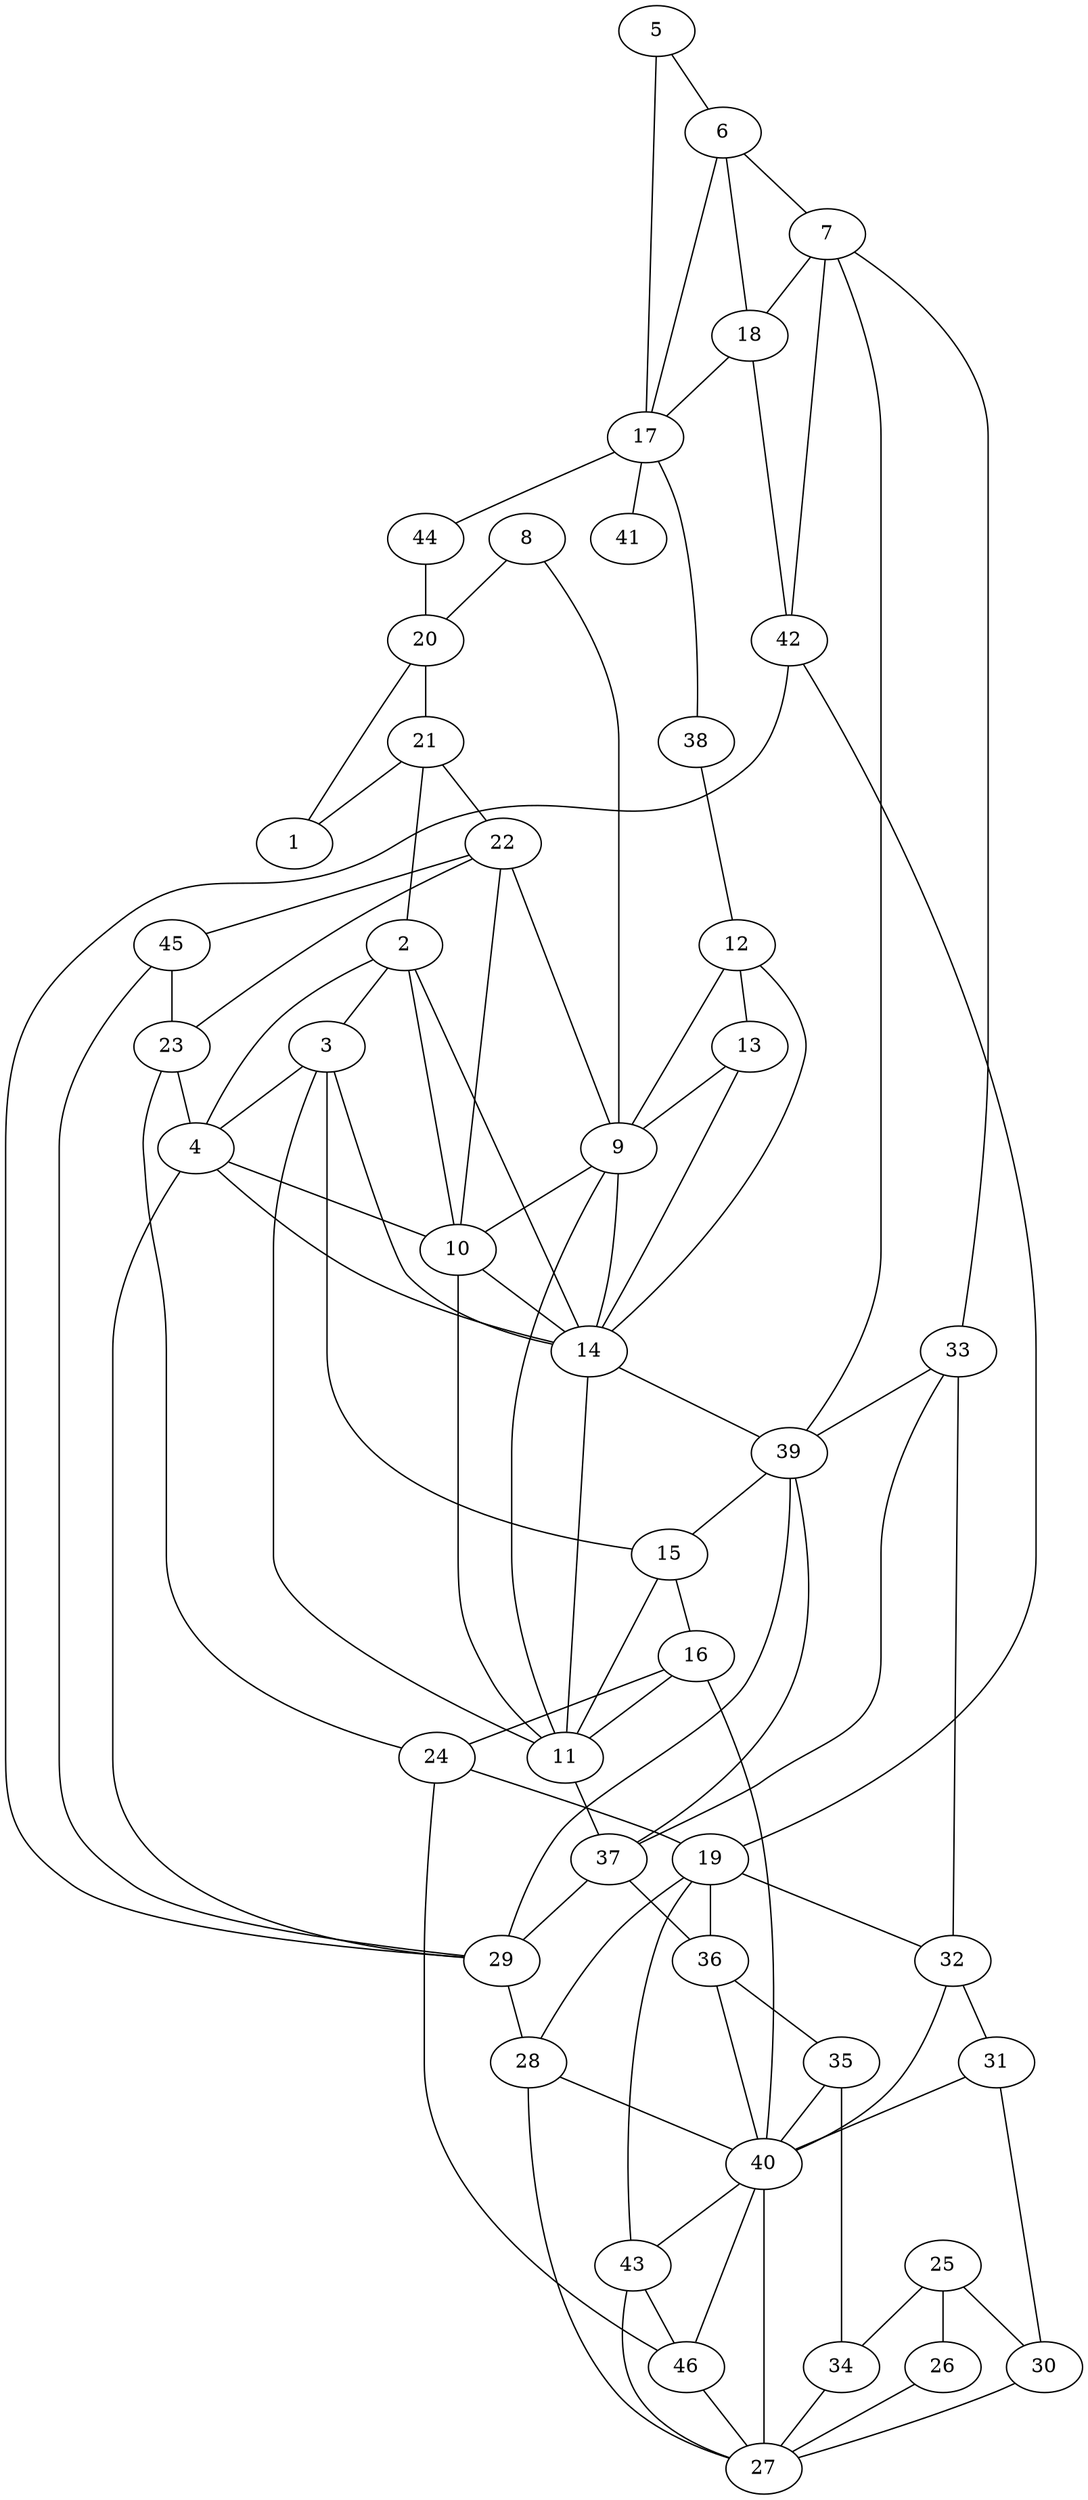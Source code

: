 graph pdb1b2u {
	1	 [aaLength=11,
		sequence=FDGVADYLQTY,
		type=0];
	2	 [aaLength=7,
		sequence=ASEAQAL,
		type=0];
	3	 [aaLength=3,
		sequence=ASK,
		type=0];
	2 -- 3	 [distance0="3.0",
		frequency=1,
		type0=4];
	4	 [aaLength=4,
		sequence=LADV,
		type=0];
	2 -- 4	 [distance0="15.72257",
		frequency=1,
		type0=2];
	10	 [aaLength=3,
		sequence=ASK,
		type=0];
	2 -- 10	 [distance0="16.50169",
		frequency=1,
		type0=3];
	14	 [aaLength=10,
		sequence=LAALWDCLTG,
		type=0];
	2 -- 14	 [distance0="14.86892",
		frequency=1,
		type0=1];
	3 -- 4	 [distance0="11.17854",
		distance1="2.0",
		frequency=2,
		type0=3,
		type1=4];
	3 -- 14	 [distance0="8.60893",
		frequency=1,
		type0=1];
	4 -- 10	 [distance0="9.814036",
		frequency=1,
		type0=1];
	4 -- 14	 [distance0="10.50045",
		frequency=1,
		type0=2];
	29	 [aaLength=5,
		sequence=GGDIF,
		type=1];
	4 -- 29	 [distance0="6.0",
		frequency=1,
		type0=4];
	5	 [aaLength=11,
		sequence=FDGVADYLQTY,
		type=0];
	6	 [aaLength=7,
		sequence=ASEAQAL,
		type=0];
	5 -- 6	 [distance0="9.0",
		frequency=1,
		type0=4];
	17	 [aaLength=12,
		sequence=ISDLHQTLKKEL,
		type=0];
	5 -- 17	 [distance0="22.64748",
		frequency=1,
		type0=3];
	7	 [aaLength=4,
		sequence=LADV,
		type=0];
	6 -- 7	 [distance0="17.19257",
		distance1="8.0",
		frequency=2,
		type0=2,
		type1=4];
	6 -- 17	 [distance0="22.32939",
		frequency=1,
		type0=3];
	18	 [aaLength=10,
		sequence=LAALWDCLTG,
		type=0];
	6 -- 18	 [distance0="11.54485",
		frequency=1,
		type0=1];
	7 -- 18	 [distance0="11.3804",
		frequency=1,
		type0=1];
	33	 [aaLength=5,
		sequence=GGDIF,
		type=1];
	7 -- 33	 [distance0="6.0",
		frequency=1,
		type0=4];
	39	 [aaLength=6,
		sequence=LVLEWR,
		type=1];
	7 -- 39	 [distance0="14.10377",
		frequency=1,
		type0=2];
	42	 [aaLength=6,
		sequence=LVLEWR,
		type=1];
	7 -- 42	 [distance0="14.10377",
		frequency=1,
		type0=3];
	8	 [aaLength=11,
		sequence=FDGVADYLQTY,
		type=0];
	9	 [aaLength=7,
		sequence=ASEAQAL,
		type=0];
	8 -- 9	 [distance0="9.0",
		frequency=1,
		type0=4];
	20	 [aaLength=3,
		sequence=GEQ,
		type=0];
	8 -- 20	 [distance0="20.27065",
		frequency=1,
		type0=3];
	11	 [aaLength=4,
		sequence=LADV,
		type=0];
	9 -- 11	 [distance0="17.17147",
		frequency=1,
		type0=3];
	9 -- 10	 [distance0="15.22805",
		distance1="3.0",
		frequency=2,
		type0=2,
		type1=4];
	9 -- 14	 [distance0="15.06199",
		frequency=1,
		type0=1];
	10 -- 14	 [distance0="2.646604",
		frequency=1,
		type0=1];
	11 -- 3	 [distance0="12.65194",
		frequency=1,
		type0=3];
	11 -- 10	 [distance0="7.692645",
		frequency=1,
		type0=1];
	11 -- 14	 [distance0="9.290763",
		frequency=1,
		type0=2];
	37	 [aaLength=5,
		sequence=GGDIF,
		type=1];
	11 -- 37	 [distance0="6.0",
		frequency=1,
		type0=4];
	12	 [aaLength=3,
		sequence=GEQ,
		type=0];
	12 -- 9	 [distance0="28.81193",
		frequency=1,
		type0=2];
	13	 [aaLength=11,
		sequence=ISDLHQTLKKE,
		type=0];
	12 -- 13	 [distance0="10.29846",
		distance1="3.0",
		frequency=2,
		type0=1,
		type1=4];
	12 -- 14	 [distance0="34.39924",
		frequency=1,
		type0=3];
	13 -- 9	 [distance0="18.59498",
		frequency=1,
		type0=2];
	13 -- 14	 [distance0="25.79565",
		distance1="10.0",
		frequency=2,
		type0=3,
		type1=4];
	14 -- 39	 [distance0="5.0",
		frequency=1,
		type0=4];
	15	 [aaLength=6,
		sequence=FEQSKQ,
		type=0];
	15 -- 11	 [distance0="20.29276",
		frequency=1,
		type0=2];
	15 -- 3	 [distance0="25.83981",
		frequency=1,
		type0=3];
	16	 [aaLength=14,
		sequence=GAESVLQVFREAKA,
		type=0];
	15 -- 16	 [distance0="18.9129",
		distance1="4.0",
		frequency=2,
		type0=1,
		type1=4];
	16 -- 11	 [distance0="25.88836",
		frequency=1,
		type0=3];
	24	 [aaLength=15,
		sequence=GAESVLQVFREAKAE,
		type=0];
	16 -- 24	 [distance0="22.28637",
		frequency=1,
		type0=2];
	40	 [aaLength=5,
		sequence=ITIIL,
		type=1];
	16 -- 40	 [distance0="4.0",
		frequency=1,
		type0=4];
	38	 [aaLength=6,
		sequence=KKAVIN,
		type=1];
	17 -- 38	 [distance0="18.85562",
		frequency=1,
		type0=3];
	41	 [aaLength=4,
		sequence=AVIN,
		type=1];
	17 -- 41	 [distance0="17.65033",
		frequency=1,
		type0=1];
	44	 [aaLength=5,
		sequence=KAVIN,
		type=1];
	17 -- 44	 [distance0="18.23552",
		frequency=1,
		type0=2];
	18 -- 17	 [distance0="24.60383",
		frequency=1,
		type0=3];
	18 -- 42	 [distance0="5.0",
		frequency=1,
		type0=4];
	19	 [aaLength=14,
		sequence=AESVLQVFREAKAE,
		type=0];
	28	 [aaLength=5,
		sequence=WREAD,
		type=1];
	19 -- 28	 [distance0="21.94378",
		frequency=1,
		type0=1];
	32	 [aaLength=5,
		sequence=WREAD,
		type=1];
	19 -- 32	 [distance0="21.94378",
		frequency=1,
		type0=2];
	36	 [aaLength=5,
		sequence=WREAD,
		type=1];
	19 -- 36	 [distance0="21.94378",
		frequency=1,
		type0=3];
	43	 [aaLength=6,
		sequence=ITIILS,
		type=1];
	19 -- 43	 [distance0="3.0",
		frequency=1,
		type0=4];
	20 -- 1	 [distance0="14.51823",
		frequency=1,
		type0=2];
	21	 [aaLength=11,
		sequence=ISDLHQTLKKE,
		type=0];
	20 -- 21	 [distance0="7.849613",
		distance1="3.0",
		frequency=2,
		type0=1,
		type1=4];
	21 -- 1	 [distance0="17.12975",
		frequency=1,
		type0=2];
	21 -- 2	 [distance0="17.69235",
		frequency=1,
		type0=3];
	22	 [aaLength=10,
		sequence=LAALWDCLTG,
		type=0];
	21 -- 22	 [distance0="10.0",
		frequency=1,
		type0=4];
	22 -- 9	 [distance0="17.24049",
		frequency=1,
		type0=3];
	22 -- 10	 [distance0="14.59113",
		frequency=1,
		type0=1];
	45	 [aaLength=6,
		sequence=LVLEWR,
		type=1];
	22 -- 45	 [distance0="5.0",
		frequency=1,
		type0=4];
	23	 [aaLength=6,
		sequence=FEQSKQ,
		type=0];
	23 -- 4	 [distance0="26.79875",
		frequency=1,
		type0=3];
	23 -- 22	 [distance0="26.33221",
		frequency=1,
		type0=2];
	23 -- 24	 [distance0="16.96264",
		distance1="4.0",
		frequency=2,
		type0=1,
		type1=4];
	24 -- 19	 [distance0="29.90675",
		frequency=1,
		type0=3];
	46	 [aaLength=5,
		sequence=ITIIL,
		type=1];
	24 -- 46	 [distance0="3.0",
		frequency=1,
		type0=4];
	25	 [aaLength=4,
		sequence=TKIR,
		type=1];
	26	 [aaLength=4,
		sequence=IYKT,
		type=1];
	25 -- 26	 [distance0="11.0",
		frequency=1,
		type0=1];
	30	 [aaLength=4,
		sequence=IYKT,
		type=1];
	25 -- 30	 [distance0="11.0",
		frequency=1,
		type0=2];
	34	 [aaLength=4,
		sequence=IYKT,
		type=1];
	25 -- 34	 [distance0="11.0",
		frequency=1,
		type0=3];
	27	 [aaLength=5,
		sequence=RILYS,
		type=1];
	26 -- 27	 [distance0="9.0",
		frequency=1,
		type0=3];
	27 -- 40	 [distance0="2.0",
		frequency=1,
		type0=3];
	28 -- 27	 [distance0="11.0",
		frequency=1,
		type0=4];
	28 -- 40	 [distance0="14.0",
		frequency=1,
		type0=3];
	29 -- 28	 [distance0="14.0",
		frequency=1,
		type0=4];
	29 -- 39	 [distance0="2.0",
		frequency=1,
		type0=3];
	30 -- 27	 [distance0="9.0",
		frequency=1,
		type0=3];
	31	 [aaLength=5,
		sequence=RILYS,
		type=1];
	31 -- 30	 [distance0="4.0",
		frequency=1,
		type0=4];
	31 -- 40	 [distance0="2.0",
		frequency=1,
		type0=3];
	32 -- 31	 [distance0="11.0",
		frequency=1,
		type0=4];
	32 -- 40	 [distance0="14.0",
		frequency=1,
		type0=3];
	33 -- 32	 [distance0="14.0",
		frequency=1,
		type0=4];
	33 -- 37	 [distance0="0.0",
		frequency=1,
		type0=2];
	33 -- 39	 [distance0="2.0",
		frequency=1,
		type0=3];
	34 -- 27	 [distance0="9.0",
		frequency=1,
		type0=3];
	35	 [aaLength=5,
		sequence=RILYS,
		type=1];
	35 -- 34	 [distance0="4.0",
		frequency=1,
		type0=4];
	35 -- 40	 [distance0="2.0",
		frequency=1,
		type0=3];
	36 -- 35	 [distance0="11.0",
		frequency=1,
		type0=4];
	36 -- 40	 [distance0="14.0",
		frequency=1,
		type0=3];
	37 -- 29	 [distance0="0.0",
		frequency=1,
		type0=1];
	37 -- 36	 [distance0="14.0",
		frequency=1,
		type0=4];
	37 -- 39	 [distance0="2.0",
		frequency=1,
		type0=3];
	38 -- 12	 [distance0="0.0",
		frequency=1,
		type0=5];
	39 -- 15	 [distance0="1.0",
		frequency=1,
		type0=4];
	40 -- 43	 [distance0="0.0",
		frequency=1,
		type0=1];
	42 -- 19	 [distance0="12.0",
		frequency=1,
		type0=4];
	42 -- 29	 [distance0="2.0",
		frequency=1,
		type0=3];
	43 -- 27	 [distance0="2.0",
		frequency=1,
		type0=3];
	43 -- 46	 [distance0="0.0",
		frequency=1,
		type0=2];
	44 -- 20	 [distance0="0.0",
		frequency=1,
		type0=5];
	45 -- 23	 [distance0="1.0",
		frequency=1,
		type0=4];
	45 -- 29	 [distance0="2.0",
		frequency=1,
		type0=3];
	46 -- 27	 [distance0="2.0",
		frequency=1,
		type0=3];
	46 -- 40	 [distance0="0.0",
		frequency=1,
		type0=1];
}
